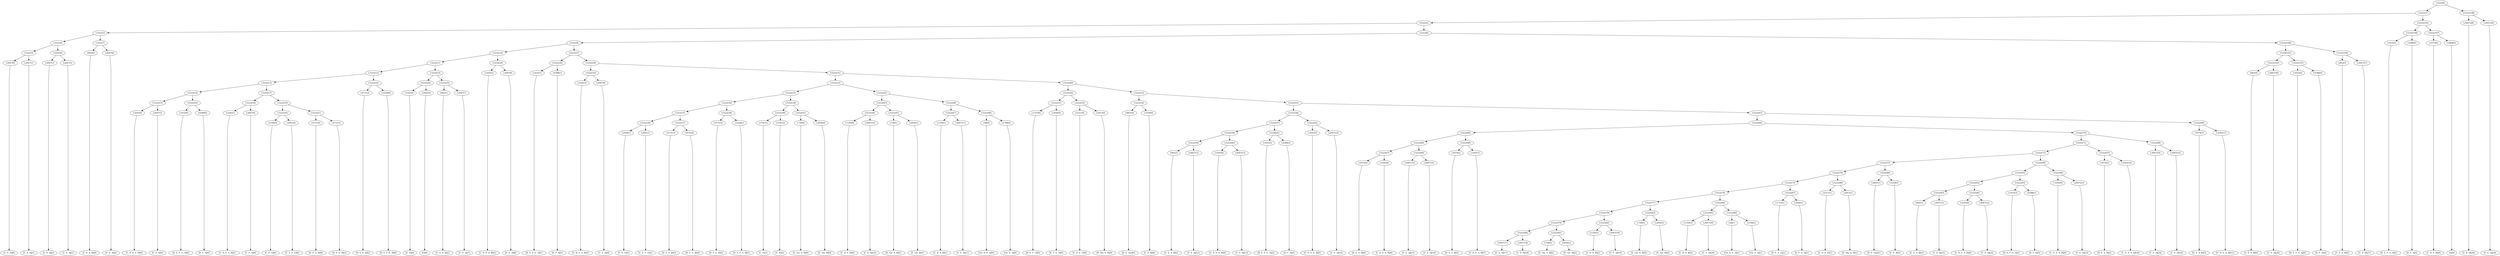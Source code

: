 digraph sample{
"L2647(0)"->"[C  E  A](0)"
"L2647(1)"->"[C  E  A](1)"
"L5222(5)"->"L2647(0)"
"L5222(5)"->"L2647(1)"
"L2647(2)"->"[C  E  A](2)"
"L2647(3)"->"[C  E  A](3)"
"L5222(6)"->"L2647(2)"
"L5222(6)"->"L2647(3)"
"L5222(4)"->"L5222(5)"
"L5222(4)"->"L5222(6)"
"L862(0)"->"[C  E  A  B](0)"
"L2647(4)"->"[C  E  A](4)"
"L5222(7)"->"L862(0)"
"L5222(7)"->"L2647(4)"
"L5222(3)"->"L5222(4)"
"L5222(3)"->"L5222(7)"
"L3245(0)"->"[C  D  E  A  B](0)"
"L2647(5)"->"[C  E  A](5)"
"L5222(15)"->"L3245(0)"
"L5222(15)"->"L2647(5)"
"L1632(0)"->"[D  E  F  G  A](0)"
"L4388(0)"->"[D  F  A](0)"
"L5222(16)"->"L1632(0)"
"L5222(16)"->"L4388(0)"
"L5222(14)"->"L5222(15)"
"L5222(14)"->"L5222(16)"
"L3245(1)"->"[C  D  E  A  B](1)"
"L2647(6)"->"[C  E  A](6)"
"L5222(18)"->"L3245(1)"
"L5222(18)"->"L2647(6)"
"L2544(0)"->"[C  E  G](0)"
"L2901(0)"->"[C  E  F  G](0)"
"L5222(20)"->"L2544(0)"
"L5222(20)"->"L2901(0)"
"L4731(0)"->"[D  F  G  B](0)"
"L4731(1)"->"[D  F  G  B](1)"
"L5222(21)"->"L4731(0)"
"L5222(21)"->"L4731(1)"
"L5222(19)"->"L5222(20)"
"L5222(19)"->"L5222(21)"
"L5222(17)"->"L5222(18)"
"L5222(17)"->"L5222(19)"
"L5222(13)"->"L5222(14)"
"L5222(13)"->"L5222(17)"
"L4731(2)"->"[D  F  G  B](2)"
"L2228(0)"->"[D  E  F  G  B](0)"
"L5222(22)"->"L4731(2)"
"L5222(22)"->"L2228(0)"
"L5222(12)"->"L5222(13)"
"L5222(12)"->"L5222(22)"
"L3741(0)"->"[C  E](0)"
"L2661(0)"->"[E](0)"
"L5222(24)"->"L3741(0)"
"L5222(24)"->"L2661(0)"
"L862(1)"->"[C  E  A  B](1)"
"L2647(7)"->"[C  E  A](7)"
"L5222(25)"->"L862(1)"
"L5222(25)"->"L2647(7)"
"L5222(23)"->"L5222(24)"
"L5222(23)"->"L5222(25)"
"L5222(11)"->"L5222(12)"
"L5222(11)"->"L5222(23)"
"L3245(2)"->"[C  D  E  A  B](2)"
"L2647(8)"->"[C  E  A](8)"
"L5222(26)"->"L3245(2)"
"L5222(26)"->"L2647(8)"
"L5222(10)"->"L5222(11)"
"L5222(10)"->"L5222(26)"
"L1632(1)"->"[D  E  F  G  A](1)"
"L4388(1)"->"[D  F  A](1)"
"L5222(28)"->"L1632(1)"
"L5222(28)"->"L4388(1)"
"L3245(3)"->"[C  D  E  A  B](3)"
"L2647(9)"->"[C  E  A](9)"
"L5222(30)"->"L3245(3)"
"L5222(30)"->"L2647(9)"
"L2544(1)"->"[C  E  G](1)"
"L2901(1)"->"[C  E  F  G](1)"
"L5222(36)"->"L2544(1)"
"L5222(36)"->"L2901(1)"
"L4731(3)"->"[D  F  G  B](3)"
"L4731(4)"->"[D  F  G  B](4)"
"L5222(37)"->"L4731(3)"
"L5222(37)"->"L4731(4)"
"L5222(35)"->"L5222(36)"
"L5222(35)"->"L5222(37)"
"L4731(5)"->"[D  F  G  B](5)"
"L2228(1)"->"[D  E  F  G  B](1)"
"L5222(38)"->"L4731(5)"
"L5222(38)"->"L2228(1)"
"L5222(34)"->"L5222(35)"
"L5222(34)"->"L5222(38)"
"L3741(1)"->"[C  E](1)"
"L3741(2)"->"[C  E](2)"
"L5222(40)"->"L3741(1)"
"L5222(40)"->"L3741(2)"
"L728(0)"->"[E  Gis  A  B](0)"
"L2854(0)"->"[E  Gis  B](0)"
"L5222(41)"->"L728(0)"
"L5222(41)"->"L2854(0)"
"L5222(39)"->"L5222(40)"
"L5222(39)"->"L5222(41)"
"L5222(33)"->"L5222(34)"
"L5222(33)"->"L5222(39)"
"L1350(0)"->"[C  D  A  B](0)"
"L2647(10)"->"[C  E  A](10)"
"L5222(44)"->"L1350(0)"
"L5222(44)"->"L2647(10)"
"L728(1)"->"[E  Gis  A  B](1)"
"L2854(1)"->"[E  Gis  B](1)"
"L5222(45)"->"L728(1)"
"L5222(45)"->"L2854(1)"
"L5222(43)"->"L5222(44)"
"L5222(43)"->"L5222(45)"
"L1350(1)"->"[C  D  A  B](1)"
"L2647(11)"->"[C  E  A](11)"
"L5222(47)"->"L1350(1)"
"L5222(47)"->"L2647(11)"
"L48(0)"->"[Cis  D  E  A](0)"
"L2784(0)"->"[Cis  E  A](0)"
"L5222(48)"->"L48(0)"
"L5222(48)"->"L2784(0)"
"L5222(46)"->"L5222(47)"
"L5222(46)"->"L5222(48)"
"L5222(42)"->"L5222(43)"
"L5222(42)"->"L5222(46)"
"L5222(32)"->"L5222(33)"
"L5222(32)"->"L5222(42)"
"L1733(0)"->"[D  E  F  G](0)"
"L2644(0)"->"[E  F  G  A](0)"
"L5222(51)"->"L1733(0)"
"L5222(51)"->"L2644(0)"
"L2311(0)"->"[C  D  E  F](0)"
"L2813(0)"->"[D  Dis  A  B](0)"
"L5222(52)"->"L2311(0)"
"L5222(52)"->"L2813(0)"
"L5222(50)"->"L5222(51)"
"L5222(50)"->"L5222(52)"
"L4801(0)"->"[D  E  Gis](0)"
"L3259(0)"->"[C  E  B](0)"
"L5222(54)"->"L4801(0)"
"L5222(54)"->"L3259(0)"
"L862(2)"->"[C  E  A  B](2)"
"L2647(12)"->"[C  E  A](12)"
"L5222(59)"->"L862(2)"
"L5222(59)"->"L2647(12)"
"L3245(4)"->"[C  D  E  A  B](4)"
"L2647(13)"->"[C  E  A](13)"
"L5222(60)"->"L3245(4)"
"L5222(60)"->"L2647(13)"
"L5222(58)"->"L5222(59)"
"L5222(58)"->"L5222(60)"
"L1632(2)"->"[D  E  F  G  A](2)"
"L4388(2)"->"[D  F  A](2)"
"L5222(61)"->"L1632(2)"
"L5222(61)"->"L4388(2)"
"L5222(57)"->"L5222(58)"
"L5222(57)"->"L5222(61)"
"L3245(5)"->"[C  D  E  A  B](5)"
"L2647(14)"->"[C  E  A](14)"
"L5222(62)"->"L3245(5)"
"L5222(62)"->"L2647(14)"
"L5222(56)"->"L5222(57)"
"L5222(56)"->"L5222(62)"
"L5074(0)"->"[D  E  A  B](0)"
"L3245(6)"->"[C  D  E  A  B](6)"
"L5222(67)"->"L5074(0)"
"L5222(67)"->"L3245(6)"
"L2647(15)"->"[C  E  A](15)"
"L2647(16)"->"[C  E  A](16)"
"L5222(68)"->"L2647(15)"
"L5222(68)"->"L2647(16)"
"L5222(66)"->"L5222(67)"
"L5222(66)"->"L5222(68)"
"L5074(1)"->"[D  E  A  B](1)"
"L3245(7)"->"[C  D  E  A  B](7)"
"L5222(69)"->"L5074(1)"
"L5222(69)"->"L3245(7)"
"L5222(65)"->"L5222(66)"
"L5222(65)"->"L5222(69)"
"L2647(17)"->"[C  E  A](17)"
"L2647(18)"->"[C  E  A](18)"
"L5222(80)"->"L2647(17)"
"L5222(80)"->"L2647(18)"
"L728(2)"->"[E  Gis  A  B](2)"
"L2854(2)"->"[E  Gis  B](2)"
"L5222(81)"->"L728(2)"
"L5222(81)"->"L2854(2)"
"L5222(79)"->"L5222(80)"
"L5222(79)"->"L5222(81)"
"L1350(2)"->"[C  D  A  B](2)"
"L2647(19)"->"[C  E  A](19)"
"L5222(82)"->"L1350(2)"
"L5222(82)"->"L2647(19)"
"L5222(78)"->"L5222(79)"
"L5222(78)"->"L5222(82)"
"L728(3)"->"[E  Gis  A  B](3)"
"L2854(3)"->"[E  Gis  B](3)"
"L5222(83)"->"L728(3)"
"L5222(83)"->"L2854(3)"
"L5222(77)"->"L5222(78)"
"L5222(77)"->"L5222(83)"
"L1350(3)"->"[C  D  A  B](3)"
"L2647(20)"->"[C  E  A](20)"
"L5222(85)"->"L1350(3)"
"L5222(85)"->"L2647(20)"
"L48(1)"->"[Cis  D  E  A](1)"
"L2784(1)"->"[Cis  E  A](1)"
"L5222(86)"->"L48(1)"
"L5222(86)"->"L2784(1)"
"L5222(84)"->"L5222(85)"
"L5222(84)"->"L5222(86)"
"L5222(76)"->"L5222(77)"
"L5222(76)"->"L5222(84)"
"L1733(1)"->"[D  E  F  G](1)"
"L2644(1)"->"[E  F  G  A](1)"
"L5222(87)"->"L1733(1)"
"L5222(87)"->"L2644(1)"
"L5222(75)"->"L5222(76)"
"L5222(75)"->"L5222(87)"
"L2311(1)"->"[C  D  E  F](1)"
"L2813(1)"->"[D  Dis  A  B](1)"
"L5222(88)"->"L2311(1)"
"L5222(88)"->"L2813(1)"
"L5222(74)"->"L5222(75)"
"L5222(74)"->"L5222(88)"
"L4801(1)"->"[D  E  Gis](1)"
"L3259(1)"->"[C  E  B](1)"
"L5222(89)"->"L4801(1)"
"L5222(89)"->"L3259(1)"
"L5222(73)"->"L5222(74)"
"L5222(73)"->"L5222(89)"
"L862(3)"->"[C  E  A  B](3)"
"L2647(21)"->"[C  E  A](21)"
"L5222(93)"->"L862(3)"
"L5222(93)"->"L2647(21)"
"L3245(8)"->"[C  D  E  A  B](8)"
"L2647(22)"->"[C  E  A](22)"
"L5222(94)"->"L3245(8)"
"L5222(94)"->"L2647(22)"
"L5222(92)"->"L5222(93)"
"L5222(92)"->"L5222(94)"
"L1632(3)"->"[D  E  F  G  A](3)"
"L4388(3)"->"[D  F  A](3)"
"L5222(95)"->"L1632(3)"
"L5222(95)"->"L4388(3)"
"L5222(91)"->"L5222(92)"
"L5222(91)"->"L5222(95)"
"L3245(9)"->"[C  D  E  A  B](9)"
"L2647(23)"->"[C  E  A](23)"
"L5222(96)"->"L3245(9)"
"L5222(96)"->"L2647(23)"
"L5222(90)"->"L5222(91)"
"L5222(90)"->"L5222(96)"
"L5222(72)"->"L5222(73)"
"L5222(72)"->"L5222(90)"
"L5074(2)"->"[D  E  A  B](2)"
"L3245(10)"->"[C  D  E  A  B](10)"
"L5222(97)"->"L5074(2)"
"L5222(97)"->"L3245(10)"
"L5222(71)"->"L5222(72)"
"L5222(71)"->"L5222(97)"
"L2647(24)"->"[C  E  A](24)"
"L2647(25)"->"[C  E  A](25)"
"L5222(98)"->"L2647(24)"
"L5222(98)"->"L2647(25)"
"L5222(70)"->"L5222(71)"
"L5222(70)"->"L5222(98)"
"L5222(64)"->"L5222(65)"
"L5222(64)"->"L5222(70)"
"L5074(3)"->"[D  E  A  B](3)"
"L3245(11)"->"[C  D  E  A  B](11)"
"L5222(99)"->"L5074(3)"
"L5222(99)"->"L3245(11)"
"L5222(63)"->"L5222(64)"
"L5222(63)"->"L5222(99)"
"L5222(55)"->"L5222(56)"
"L5222(55)"->"L5222(63)"
"L5222(53)"->"L5222(54)"
"L5222(53)"->"L5222(55)"
"L5222(49)"->"L5222(50)"
"L5222(49)"->"L5222(53)"
"L5222(31)"->"L5222(32)"
"L5222(31)"->"L5222(49)"
"L5222(29)"->"L5222(30)"
"L5222(29)"->"L5222(31)"
"L5222(27)"->"L5222(28)"
"L5222(27)"->"L5222(29)"
"L5222(9)"->"L5222(10)"
"L5222(9)"->"L5222(27)"
"L862(4)"->"[C  E  A  B](4)"
"L2647(26)"->"[C  E  A](26)"
"L5222(102)"->"L862(4)"
"L5222(102)"->"L2647(26)"
"L1632(4)"->"[D  E  F  G  A](4)"
"L4388(4)"->"[D  F  A](4)"
"L5222(103)"->"L1632(4)"
"L5222(103)"->"L4388(4)"
"L5222(101)"->"L5222(102)"
"L5222(101)"->"L5222(103)"
"L862(5)"->"[C  E  A  B](5)"
"L2647(27)"->"[C  E  A](27)"
"L5222(104)"->"L862(5)"
"L5222(104)"->"L2647(27)"
"L5222(100)"->"L5222(101)"
"L5222(100)"->"L5222(104)"
"L5222(8)"->"L5222(9)"
"L5222(8)"->"L5222(100)"
"L5222(2)"->"L5222(3)"
"L5222(2)"->"L5222(8)"
"L1632(5)"->"[D  E  F  G  A](5)"
"L4388(5)"->"[D  F  A](5)"
"L5222(106)"->"L1632(5)"
"L5222(106)"->"L4388(5)"
"L4373(0)"->"[C  D  E  B](0)"
"L2894(0)"->"[A](0)"
"L5222(107)"->"L4373(0)"
"L5222(107)"->"L2894(0)"
"L5222(105)"->"L5222(106)"
"L5222(105)"->"L5222(107)"
"L5222(1)"->"L5222(2)"
"L5222(1)"->"L5222(105)"
"L2647(28)"->"[C  E  A](28)"
"L2647(29)"->"[C  E  A](29)"
"L5222(108)"->"L2647(28)"
"L5222(108)"->"L2647(29)"
"L5222(0)"->"L5222(1)"
"L5222(0)"->"L5222(108)"
{rank = min; "L5222(0)"}
{rank = same; "L5222(1)"; "L5222(108)";}
{rank = same; "L5222(2)"; "L5222(105)"; "L2647(28)"; "L2647(29)";}
{rank = same; "L5222(3)"; "L5222(8)"; "L5222(106)"; "L5222(107)";}
{rank = same; "L5222(4)"; "L5222(7)"; "L5222(9)"; "L5222(100)"; "L1632(5)"; "L4388(5)"; "L4373(0)"; "L2894(0)";}
{rank = same; "L5222(5)"; "L5222(6)"; "L862(0)"; "L2647(4)"; "L5222(10)"; "L5222(27)"; "L5222(101)"; "L5222(104)";}
{rank = same; "L2647(0)"; "L2647(1)"; "L2647(2)"; "L2647(3)"; "L5222(11)"; "L5222(26)"; "L5222(28)"; "L5222(29)"; "L5222(102)"; "L5222(103)"; "L862(5)"; "L2647(27)";}
{rank = same; "L5222(12)"; "L5222(23)"; "L3245(2)"; "L2647(8)"; "L1632(1)"; "L4388(1)"; "L5222(30)"; "L5222(31)"; "L862(4)"; "L2647(26)"; "L1632(4)"; "L4388(4)";}
{rank = same; "L5222(13)"; "L5222(22)"; "L5222(24)"; "L5222(25)"; "L3245(3)"; "L2647(9)"; "L5222(32)"; "L5222(49)";}
{rank = same; "L5222(14)"; "L5222(17)"; "L4731(2)"; "L2228(0)"; "L3741(0)"; "L2661(0)"; "L862(1)"; "L2647(7)"; "L5222(33)"; "L5222(42)"; "L5222(50)"; "L5222(53)";}
{rank = same; "L5222(15)"; "L5222(16)"; "L5222(18)"; "L5222(19)"; "L5222(34)"; "L5222(39)"; "L5222(43)"; "L5222(46)"; "L5222(51)"; "L5222(52)"; "L5222(54)"; "L5222(55)";}
{rank = same; "L3245(0)"; "L2647(5)"; "L1632(0)"; "L4388(0)"; "L3245(1)"; "L2647(6)"; "L5222(20)"; "L5222(21)"; "L5222(35)"; "L5222(38)"; "L5222(40)"; "L5222(41)"; "L5222(44)"; "L5222(45)"; "L5222(47)"; "L5222(48)"; "L1733(0)"; "L2644(0)"; "L2311(0)"; "L2813(0)"; "L4801(0)"; "L3259(0)"; "L5222(56)"; "L5222(63)";}
{rank = same; "L2544(0)"; "L2901(0)"; "L4731(0)"; "L4731(1)"; "L5222(36)"; "L5222(37)"; "L4731(5)"; "L2228(1)"; "L3741(1)"; "L3741(2)"; "L728(0)"; "L2854(0)"; "L1350(0)"; "L2647(10)"; "L728(1)"; "L2854(1)"; "L1350(1)"; "L2647(11)"; "L48(0)"; "L2784(0)"; "L5222(57)"; "L5222(62)"; "L5222(64)"; "L5222(99)";}
{rank = same; "L2544(1)"; "L2901(1)"; "L4731(3)"; "L4731(4)"; "L5222(58)"; "L5222(61)"; "L3245(5)"; "L2647(14)"; "L5222(65)"; "L5222(70)"; "L5074(3)"; "L3245(11)";}
{rank = same; "L5222(59)"; "L5222(60)"; "L1632(2)"; "L4388(2)"; "L5222(66)"; "L5222(69)"; "L5222(71)"; "L5222(98)";}
{rank = same; "L862(2)"; "L2647(12)"; "L3245(4)"; "L2647(13)"; "L5222(67)"; "L5222(68)"; "L5074(1)"; "L3245(7)"; "L5222(72)"; "L5222(97)"; "L2647(24)"; "L2647(25)";}
{rank = same; "L5074(0)"; "L3245(6)"; "L2647(15)"; "L2647(16)"; "L5222(73)"; "L5222(90)"; "L5074(2)"; "L3245(10)";}
{rank = same; "L5222(74)"; "L5222(89)"; "L5222(91)"; "L5222(96)";}
{rank = same; "L5222(75)"; "L5222(88)"; "L4801(1)"; "L3259(1)"; "L5222(92)"; "L5222(95)"; "L3245(9)"; "L2647(23)";}
{rank = same; "L5222(76)"; "L5222(87)"; "L2311(1)"; "L2813(1)"; "L5222(93)"; "L5222(94)"; "L1632(3)"; "L4388(3)";}
{rank = same; "L5222(77)"; "L5222(84)"; "L1733(1)"; "L2644(1)"; "L862(3)"; "L2647(21)"; "L3245(8)"; "L2647(22)";}
{rank = same; "L5222(78)"; "L5222(83)"; "L5222(85)"; "L5222(86)";}
{rank = same; "L5222(79)"; "L5222(82)"; "L728(3)"; "L2854(3)"; "L1350(3)"; "L2647(20)"; "L48(1)"; "L2784(1)";}
{rank = same; "L5222(80)"; "L5222(81)"; "L1350(2)"; "L2647(19)";}
{rank = same; "L2647(17)"; "L2647(18)"; "L728(2)"; "L2854(2)";}
{rank = max; "[A](0)"; "[C  D  A  B](0)"; "[C  D  A  B](1)"; "[C  D  A  B](2)"; "[C  D  A  B](3)"; "[C  D  E  A  B](0)"; "[C  D  E  A  B](1)"; "[C  D  E  A  B](10)"; "[C  D  E  A  B](11)"; "[C  D  E  A  B](2)"; "[C  D  E  A  B](3)"; "[C  D  E  A  B](4)"; "[C  D  E  A  B](5)"; "[C  D  E  A  B](6)"; "[C  D  E  A  B](7)"; "[C  D  E  A  B](8)"; "[C  D  E  A  B](9)"; "[C  D  E  B](0)"; "[C  D  E  F](0)"; "[C  D  E  F](1)"; "[C  E  A  B](0)"; "[C  E  A  B](1)"; "[C  E  A  B](2)"; "[C  E  A  B](3)"; "[C  E  A  B](4)"; "[C  E  A  B](5)"; "[C  E  A](0)"; "[C  E  A](1)"; "[C  E  A](10)"; "[C  E  A](11)"; "[C  E  A](12)"; "[C  E  A](13)"; "[C  E  A](14)"; "[C  E  A](15)"; "[C  E  A](16)"; "[C  E  A](17)"; "[C  E  A](18)"; "[C  E  A](19)"; "[C  E  A](2)"; "[C  E  A](20)"; "[C  E  A](21)"; "[C  E  A](22)"; "[C  E  A](23)"; "[C  E  A](24)"; "[C  E  A](25)"; "[C  E  A](26)"; "[C  E  A](27)"; "[C  E  A](28)"; "[C  E  A](29)"; "[C  E  A](3)"; "[C  E  A](4)"; "[C  E  A](5)"; "[C  E  A](6)"; "[C  E  A](7)"; "[C  E  A](8)"; "[C  E  A](9)"; "[C  E  B](0)"; "[C  E  B](1)"; "[C  E  F  G](0)"; "[C  E  F  G](1)"; "[C  E  G](0)"; "[C  E  G](1)"; "[C  E](0)"; "[C  E](1)"; "[C  E](2)"; "[Cis  D  E  A](0)"; "[Cis  D  E  A](1)"; "[Cis  E  A](0)"; "[Cis  E  A](1)"; "[D  Dis  A  B](0)"; "[D  Dis  A  B](1)"; "[D  E  A  B](0)"; "[D  E  A  B](1)"; "[D  E  A  B](2)"; "[D  E  A  B](3)"; "[D  E  F  G  A](0)"; "[D  E  F  G  A](1)"; "[D  E  F  G  A](2)"; "[D  E  F  G  A](3)"; "[D  E  F  G  A](4)"; "[D  E  F  G  A](5)"; "[D  E  F  G  B](0)"; "[D  E  F  G  B](1)"; "[D  E  F  G](0)"; "[D  E  F  G](1)"; "[D  E  Gis](0)"; "[D  E  Gis](1)"; "[D  F  A](0)"; "[D  F  A](1)"; "[D  F  A](2)"; "[D  F  A](3)"; "[D  F  A](4)"; "[D  F  A](5)"; "[D  F  G  B](0)"; "[D  F  G  B](1)"; "[D  F  G  B](2)"; "[D  F  G  B](3)"; "[D  F  G  B](4)"; "[D  F  G  B](5)"; "[E  F  G  A](0)"; "[E  F  G  A](1)"; "[E  Gis  A  B](0)"; "[E  Gis  A  B](1)"; "[E  Gis  A  B](2)"; "[E  Gis  A  B](3)"; "[E  Gis  B](0)"; "[E  Gis  B](1)"; "[E  Gis  B](2)"; "[E  Gis  B](3)"; "[E](0)";}
}
